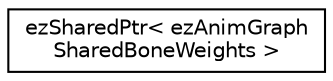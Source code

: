digraph "Graphical Class Hierarchy"
{
 // LATEX_PDF_SIZE
  edge [fontname="Helvetica",fontsize="10",labelfontname="Helvetica",labelfontsize="10"];
  node [fontname="Helvetica",fontsize="10",shape=record];
  rankdir="LR";
  Node0 [label="ezSharedPtr\< ezAnimGraph\lSharedBoneWeights \>",height=0.2,width=0.4,color="black", fillcolor="white", style="filled",URL="$de/dc1/classez_shared_ptr.htm",tooltip=" "];
}
